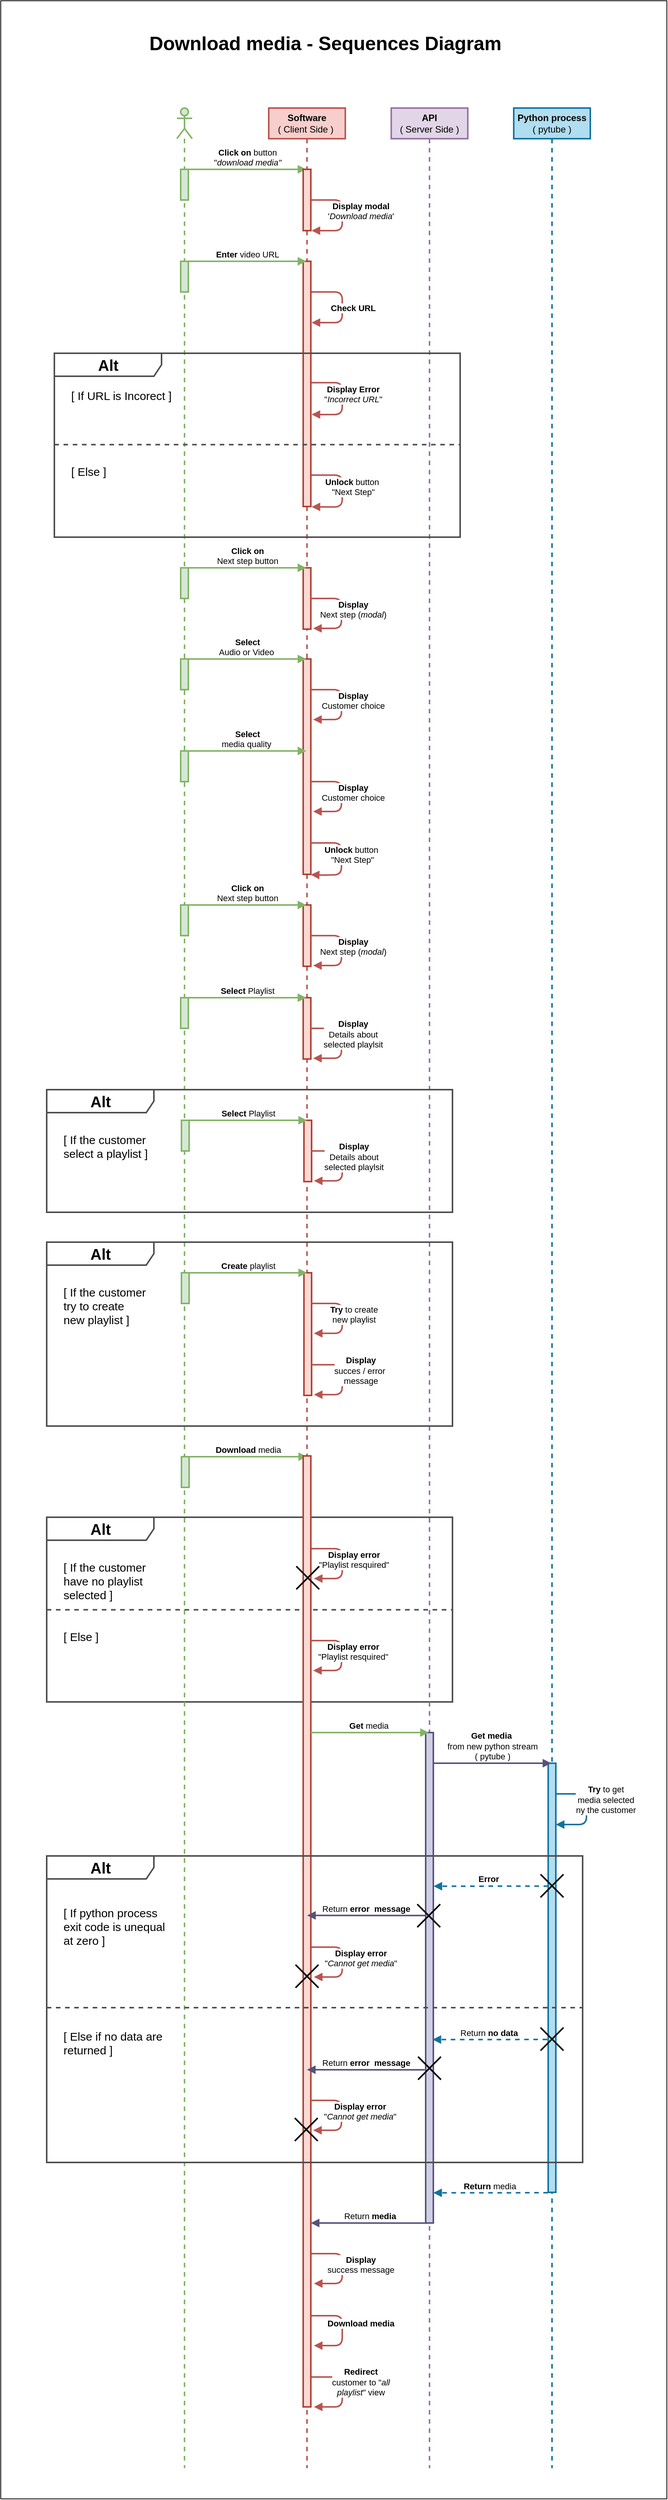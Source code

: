 <mxfile>
    <diagram id="Sv7ANccjvepn01_EJuH9" name="Page-1">
        <mxGraphModel dx="2751" dy="1966" grid="1" gridSize="10" guides="1" tooltips="1" connect="1" arrows="1" fold="1" page="1" pageScale="1" pageWidth="1169" pageHeight="827" background="#ffffff" math="0" shadow="0">
            <root>
                <mxCell id="0"/>
                <mxCell id="1" parent="0"/>
                <mxCell id="136" value="" style="rounded=0;whiteSpace=wrap;html=1;fillColor=none;strokeColor=#000000;" vertex="1" parent="1">
                    <mxGeometry x="-80" y="-20" width="870" height="3260" as="geometry"/>
                </mxCell>
                <mxCell id="89" value="&lt;b&gt;&lt;font style=&quot;font-size: 20px&quot;&gt;Alt&lt;/font&gt;&lt;/b&gt;" style="shape=umlFrame;tabWidth=110;tabHeight=30;tabPosition=left;html=1;boundedLbl=1;labelInHeader=1;width=140;height=30;fillColor=none;strokeColor=#4D4D4D;strokeWidth=2;fontColor=#000000;container=0;" vertex="1" parent="1">
                    <mxGeometry x="-20" y="1959" width="530" height="241" as="geometry"/>
                </mxCell>
                <mxCell id="2" value="" style="shape=umlLifeline;participant=umlActor;perimeter=lifelinePerimeter;whiteSpace=wrap;html=1;container=0;collapsible=0;recursiveResize=0;verticalAlign=top;spacingTop=36;outlineConnect=0;strokeWidth=2;strokeColor=#82b366;fillColor=#d5e8d4;" parent="1" vertex="1">
                    <mxGeometry x="150" y="120" width="20" height="3080" as="geometry"/>
                </mxCell>
                <mxCell id="3" value="&lt;b&gt;Software&lt;/b&gt;&lt;br&gt;( Client Side )&amp;nbsp;" style="shape=umlLifeline;perimeter=lifelinePerimeter;whiteSpace=wrap;html=1;container=0;collapsible=0;recursiveResize=0;outlineConnect=0;strokeColor=#b85450;strokeWidth=2;fillColor=#f8cecc;fontColor=#000000;" parent="1" vertex="1">
                    <mxGeometry x="270" y="120" width="100" height="3080" as="geometry"/>
                </mxCell>
                <mxCell id="4" value="&lt;b&gt;API&lt;/b&gt;&lt;br&gt;( Server Side )" style="shape=umlLifeline;perimeter=lifelinePerimeter;whiteSpace=wrap;html=1;container=0;collapsible=0;recursiveResize=0;outlineConnect=0;strokeColor=#9673a6;strokeWidth=2;fillColor=#e1d5e7;fontColor=#000000;" parent="1" vertex="1">
                    <mxGeometry x="430" y="120" width="100" height="3080" as="geometry"/>
                </mxCell>
                <mxCell id="5" value="&lt;b&gt;Python process&lt;/b&gt;&lt;br&gt;( pytube )" style="shape=umlLifeline;perimeter=lifelinePerimeter;whiteSpace=wrap;html=1;container=0;collapsible=0;recursiveResize=0;outlineConnect=0;strokeColor=#10739e;strokeWidth=2;fillColor=#b1ddf0;fontColor=#000000;" parent="1" vertex="1">
                    <mxGeometry x="590" y="120" width="100" height="3080" as="geometry"/>
                </mxCell>
                <mxCell id="16" value="&lt;b&gt;Click on&lt;/b&gt; button&lt;br&gt;&quot;&lt;i&gt;download media&quot;&lt;/i&gt;" style="html=1;verticalAlign=bottom;endArrow=block;fontColor=#000000;labelBackgroundColor=none;strokeWidth=2;fillColor=#d5e8d4;gradientColor=#97d077;strokeColor=#82b366;" parent="1" edge="1" target="3">
                    <mxGeometry width="80" relative="1" as="geometry">
                        <mxPoint x="165" y="200" as="sourcePoint"/>
                        <mxPoint x="245" y="200" as="targetPoint"/>
                    </mxGeometry>
                </mxCell>
                <mxCell id="24" value="Download media - Sequences Diagram" style="text;align=center;fontStyle=1;verticalAlign=middle;spacingLeft=3;spacingRight=3;strokeColor=none;rotatable=0;points=[[0,0.5],[1,0.5]];portConstraint=eastwest;fontColor=#000000;fontSize=25;" parent="1" vertex="1">
                    <mxGeometry x="304" y="20" width="80" height="26" as="geometry"/>
                </mxCell>
                <mxCell id="6" value="" style="html=1;points=[];perimeter=orthogonalPerimeter;strokeColor=#82b366;strokeWidth=2;fillColor=#d5e8d4;" parent="1" vertex="1">
                    <mxGeometry x="155" y="200" width="10" height="40" as="geometry"/>
                </mxCell>
                <mxCell id="30" value="" style="html=1;points=[];perimeter=orthogonalPerimeter;strokeColor=#ae4132;strokeWidth=2;fillColor=#fad9d5;" vertex="1" parent="1">
                    <mxGeometry x="315" y="320" width="10" height="320" as="geometry"/>
                </mxCell>
                <mxCell id="31" value="&lt;b&gt;Check URL&lt;/b&gt;" style="html=1;verticalAlign=bottom;endArrow=block;fontColor=#000000;labelBackgroundColor=#FFFFFF;strokeWidth=2;fillColor=#f8cecc;strokeColor=#b85450;" edge="1" parent="1">
                    <mxGeometry x="0.167" y="14" width="80" relative="1" as="geometry">
                        <mxPoint x="326.0" y="360" as="sourcePoint"/>
                        <mxPoint x="326" y="400" as="targetPoint"/>
                        <Array as="points">
                            <mxPoint x="366" y="360"/>
                            <mxPoint x="366" y="400"/>
                        </Array>
                        <mxPoint as="offset"/>
                    </mxGeometry>
                </mxCell>
                <mxCell id="32" value="&lt;b&gt;Enter &lt;/b&gt;video&lt;b&gt;&amp;nbsp;&lt;/b&gt;URL" style="html=1;verticalAlign=bottom;endArrow=block;fontColor=#000000;labelBackgroundColor=none;strokeWidth=2;fillColor=#d5e8d4;gradientColor=#97d077;strokeColor=#82b366;" edge="1" parent="1">
                    <mxGeometry width="80" relative="1" as="geometry">
                        <mxPoint x="165" y="320" as="sourcePoint"/>
                        <mxPoint x="319" y="320" as="targetPoint"/>
                    </mxGeometry>
                </mxCell>
                <mxCell id="33" value="" style="html=1;points=[];perimeter=orthogonalPerimeter;strokeColor=#82b366;strokeWidth=2;fillColor=#d5e8d4;" vertex="1" parent="1">
                    <mxGeometry x="155" y="320" width="10" height="40" as="geometry"/>
                </mxCell>
                <mxCell id="9" value="" style="html=1;points=[];perimeter=orthogonalPerimeter;strokeColor=#ae4132;strokeWidth=2;fillColor=#fad9d5;" parent="1" vertex="1">
                    <mxGeometry x="315" y="200" width="10" height="80" as="geometry"/>
                </mxCell>
                <mxCell id="29" value="&lt;b&gt;Display modal&lt;/b&gt;&lt;br&gt;'&lt;i&gt;Download media&lt;/i&gt;'" style="html=1;verticalAlign=bottom;endArrow=block;fontColor=#000000;labelBackgroundColor=#FFFFFF;strokeWidth=2;fillColor=#f8cecc;strokeColor=#b85450;" edge="1" parent="1">
                    <mxGeometry x="0.167" y="24" width="80" relative="1" as="geometry">
                        <mxPoint x="326.0" y="240" as="sourcePoint"/>
                        <mxPoint x="326" y="280" as="targetPoint"/>
                        <Array as="points">
                            <mxPoint x="366" y="240"/>
                            <mxPoint x="366" y="280"/>
                        </Array>
                        <mxPoint as="offset"/>
                    </mxGeometry>
                </mxCell>
                <mxCell id="10" value="" style="html=1;points=[];perimeter=orthogonalPerimeter;strokeColor=#56517e;strokeWidth=2;fillColor=#d0cee2;" parent="1" vertex="1">
                    <mxGeometry x="475" y="2240" width="10" height="640" as="geometry"/>
                </mxCell>
                <mxCell id="11" value="" style="html=1;points=[];perimeter=orthogonalPerimeter;strokeColor=#10739e;strokeWidth=2;fillColor=#b1ddf0;" parent="1" vertex="1">
                    <mxGeometry x="635" y="2280" width="10" height="560" as="geometry"/>
                </mxCell>
                <mxCell id="25" value="&lt;b&gt;&lt;font style=&quot;font-size: 20px&quot;&gt;Alt&lt;/font&gt;&lt;/b&gt;" style="shape=umlFrame;tabWidth=110;tabHeight=30;tabPosition=left;html=1;boundedLbl=1;labelInHeader=1;width=140;height=30;fillColor=none;strokeColor=#4D4D4D;strokeWidth=2;fontColor=#000000;" parent="1" vertex="1">
                    <mxGeometry x="-10" y="440" width="530" height="240" as="geometry"/>
                </mxCell>
                <mxCell id="26" value="[ If URL is Incorect ]" style="text;fontColor=#000000;fontSize=15;" parent="25" vertex="1">
                    <mxGeometry width="100" height="20" relative="1" as="geometry">
                        <mxPoint x="20" y="40" as="offset"/>
                    </mxGeometry>
                </mxCell>
                <mxCell id="27" value="[ Else ]" style="line;strokeWidth=2;dashed=1;labelPosition=center;verticalLabelPosition=bottom;align=left;verticalAlign=top;spacingLeft=20;spacingTop=15;fontColor=#000000;strokeColor=#4D4D4D;labelBackgroundColor=none;fontSize=15;" parent="25" vertex="1">
                    <mxGeometry y="114.44" width="530" height="9.6" as="geometry"/>
                </mxCell>
                <mxCell id="37" value="&lt;b&gt;Display Error&lt;/b&gt;&lt;br&gt;&quot;&lt;i&gt;Incorrect URL&lt;/i&gt;&quot;" style="html=1;verticalAlign=bottom;endArrow=block;fontColor=#000000;labelBackgroundColor=#FFFFFF;strokeWidth=2;fillColor=#f8cecc;strokeColor=#b85450;entryX=0.634;entryY=0.333;entryDx=0;entryDy=0;entryPerimeter=0;" edge="1" parent="25" target="25">
                    <mxGeometry x="0.167" y="14" width="80" relative="1" as="geometry">
                        <mxPoint x="336" y="38.4" as="sourcePoint"/>
                        <mxPoint x="336" y="76.8" as="targetPoint"/>
                        <Array as="points">
                            <mxPoint x="376" y="38.4"/>
                            <mxPoint x="376" y="80"/>
                        </Array>
                        <mxPoint as="offset"/>
                    </mxGeometry>
                </mxCell>
                <mxCell id="38" value="&lt;b&gt;Unlock &lt;/b&gt;button&amp;nbsp;&lt;br&gt;&quot;Next Step&quot;" style="html=1;verticalAlign=bottom;endArrow=block;fontColor=#000000;labelBackgroundColor=#FFFFFF;strokeWidth=2;fillColor=#f8cecc;strokeColor=#b85450;entryX=0.634;entryY=0.333;entryDx=0;entryDy=0;entryPerimeter=0;" edge="1" parent="25">
                    <mxGeometry x="0.167" y="14" width="80" relative="1" as="geometry">
                        <mxPoint x="336" y="159.0" as="sourcePoint"/>
                        <mxPoint x="336.02" y="200.52" as="targetPoint"/>
                        <Array as="points">
                            <mxPoint x="376" y="159"/>
                            <mxPoint x="376" y="200.6"/>
                        </Array>
                        <mxPoint as="offset"/>
                    </mxGeometry>
                </mxCell>
                <mxCell id="39" value="" style="html=1;points=[];perimeter=orthogonalPerimeter;strokeColor=#ae4132;strokeWidth=2;fillColor=#fad9d5;" vertex="1" parent="1">
                    <mxGeometry x="315" y="839" width="10" height="281" as="geometry"/>
                </mxCell>
                <mxCell id="40" value="&lt;b&gt;Select&lt;/b&gt;&lt;br&gt;Audio or Video&lt;b&gt;&amp;nbsp;&lt;/b&gt;" style="html=1;verticalAlign=bottom;endArrow=block;fontColor=#000000;labelBackgroundColor=none;strokeWidth=2;fillColor=#d5e8d4;gradientColor=#97d077;strokeColor=#82b366;" edge="1" parent="1">
                    <mxGeometry width="80" relative="1" as="geometry">
                        <mxPoint x="165" y="839" as="sourcePoint"/>
                        <mxPoint x="319" y="839" as="targetPoint"/>
                    </mxGeometry>
                </mxCell>
                <mxCell id="41" value="" style="html=1;points=[];perimeter=orthogonalPerimeter;strokeColor=#82b366;strokeWidth=2;fillColor=#d5e8d4;" vertex="1" parent="1">
                    <mxGeometry x="155" y="839" width="10" height="40" as="geometry"/>
                </mxCell>
                <mxCell id="42" value="&lt;b&gt;Select&lt;/b&gt;&lt;br&gt;media quality&lt;b&gt;&amp;nbsp;&lt;/b&gt;" style="html=1;verticalAlign=bottom;endArrow=block;fontColor=#000000;labelBackgroundColor=none;strokeWidth=2;fillColor=#d5e8d4;gradientColor=#97d077;strokeColor=#82b366;" edge="1" parent="1">
                    <mxGeometry width="80" relative="1" as="geometry">
                        <mxPoint x="165" y="959" as="sourcePoint"/>
                        <mxPoint x="319" y="959" as="targetPoint"/>
                    </mxGeometry>
                </mxCell>
                <mxCell id="43" value="" style="html=1;points=[];perimeter=orthogonalPerimeter;strokeColor=#82b366;strokeWidth=2;fillColor=#d5e8d4;" vertex="1" parent="1">
                    <mxGeometry x="155" y="959" width="10" height="40" as="geometry"/>
                </mxCell>
                <mxCell id="44" value="&lt;b&gt;Display&lt;/b&gt;&lt;br&gt;Customer choice" style="html=1;verticalAlign=bottom;endArrow=block;fontColor=#000000;labelBackgroundColor=#FFFFFF;strokeWidth=2;fillColor=#f8cecc;strokeColor=#b85450;entryX=1.301;entryY=0.395;entryDx=0;entryDy=0;entryPerimeter=0;" edge="1" parent="1">
                    <mxGeometry x="0.207" y="15" width="80" relative="1" as="geometry">
                        <mxPoint x="325" y="879.0" as="sourcePoint"/>
                        <mxPoint x="328.01" y="918" as="targetPoint"/>
                        <Array as="points">
                            <mxPoint x="365" y="879"/>
                            <mxPoint x="365" y="918"/>
                        </Array>
                        <mxPoint as="offset"/>
                    </mxGeometry>
                </mxCell>
                <mxCell id="45" value="&lt;b&gt;Display&lt;/b&gt;&lt;br&gt;Customer choice" style="html=1;verticalAlign=bottom;endArrow=block;fontColor=#000000;labelBackgroundColor=#FFFFFF;strokeWidth=2;fillColor=#f8cecc;strokeColor=#b85450;entryX=1.301;entryY=0.395;entryDx=0;entryDy=0;entryPerimeter=0;" edge="1" parent="1">
                    <mxGeometry x="0.207" y="15" width="80" relative="1" as="geometry">
                        <mxPoint x="325" y="999.0" as="sourcePoint"/>
                        <mxPoint x="328.01" y="1038" as="targetPoint"/>
                        <Array as="points">
                            <mxPoint x="365" y="999"/>
                            <mxPoint x="365" y="1038"/>
                        </Array>
                        <mxPoint as="offset"/>
                    </mxGeometry>
                </mxCell>
                <mxCell id="47" value="&lt;b&gt;Unlock &lt;/b&gt;button&amp;nbsp;&lt;br&gt;&quot;Next Step&quot;" style="html=1;verticalAlign=bottom;endArrow=block;fontColor=#000000;labelBackgroundColor=#FFFFFF;strokeWidth=2;fillColor=#f8cecc;strokeColor=#b85450;entryX=0.634;entryY=0.333;entryDx=0;entryDy=0;entryPerimeter=0;" edge="1" parent="1">
                    <mxGeometry x="0.167" y="14" width="80" relative="1" as="geometry">
                        <mxPoint x="325" y="1079" as="sourcePoint"/>
                        <mxPoint x="325.02" y="1120.52" as="targetPoint"/>
                        <Array as="points">
                            <mxPoint x="365" y="1079"/>
                            <mxPoint x="365" y="1120.6"/>
                            <mxPoint x="339" y="1121"/>
                        </Array>
                        <mxPoint as="offset"/>
                    </mxGeometry>
                </mxCell>
                <mxCell id="48" value="" style="html=1;points=[];perimeter=orthogonalPerimeter;strokeColor=#ae4132;strokeWidth=2;fillColor=#fad9d5;" vertex="1" parent="1">
                    <mxGeometry x="315" y="720" width="10" height="80" as="geometry"/>
                </mxCell>
                <mxCell id="49" value="&lt;b&gt;Click on&lt;br&gt;&lt;/b&gt;Next step button" style="html=1;verticalAlign=bottom;endArrow=block;fontColor=#000000;labelBackgroundColor=none;strokeWidth=2;fillColor=#d5e8d4;gradientColor=#97d077;strokeColor=#82b366;" edge="1" parent="1">
                    <mxGeometry width="80" relative="1" as="geometry">
                        <mxPoint x="165" y="720" as="sourcePoint"/>
                        <mxPoint x="319" y="720" as="targetPoint"/>
                    </mxGeometry>
                </mxCell>
                <mxCell id="50" value="" style="html=1;points=[];perimeter=orthogonalPerimeter;strokeColor=#82b366;strokeWidth=2;fillColor=#d5e8d4;" vertex="1" parent="1">
                    <mxGeometry x="155" y="720" width="10" height="40" as="geometry"/>
                </mxCell>
                <mxCell id="51" value="&lt;b&gt;Display&lt;/b&gt;&lt;br&gt;Next step (&lt;i&gt;modal&lt;/i&gt;)" style="html=1;verticalAlign=bottom;endArrow=block;fontColor=#000000;labelBackgroundColor=#FFFFFF;strokeWidth=2;fillColor=#f8cecc;strokeColor=#b85450;entryX=1.301;entryY=0.395;entryDx=0;entryDy=0;entryPerimeter=0;" edge="1" parent="1">
                    <mxGeometry x="0.207" y="15" width="80" relative="1" as="geometry">
                        <mxPoint x="325" y="760.0" as="sourcePoint"/>
                        <mxPoint x="328.01" y="799" as="targetPoint"/>
                        <Array as="points">
                            <mxPoint x="365" y="760"/>
                            <mxPoint x="365" y="799"/>
                        </Array>
                        <mxPoint as="offset"/>
                    </mxGeometry>
                </mxCell>
                <mxCell id="52" value="" style="html=1;points=[];perimeter=orthogonalPerimeter;strokeColor=#ae4132;strokeWidth=2;fillColor=#fad9d5;" vertex="1" parent="1">
                    <mxGeometry x="315" y="1160" width="10" height="80" as="geometry"/>
                </mxCell>
                <mxCell id="53" value="&lt;b&gt;Click on&lt;br&gt;&lt;/b&gt;Next step button" style="html=1;verticalAlign=bottom;endArrow=block;fontColor=#000000;labelBackgroundColor=none;strokeWidth=2;fillColor=#d5e8d4;gradientColor=#97d077;strokeColor=#82b366;" edge="1" parent="1">
                    <mxGeometry width="80" relative="1" as="geometry">
                        <mxPoint x="165" y="1160" as="sourcePoint"/>
                        <mxPoint x="319" y="1160" as="targetPoint"/>
                    </mxGeometry>
                </mxCell>
                <mxCell id="54" value="" style="html=1;points=[];perimeter=orthogonalPerimeter;strokeColor=#82b366;strokeWidth=2;fillColor=#d5e8d4;" vertex="1" parent="1">
                    <mxGeometry x="155" y="1160" width="10" height="40" as="geometry"/>
                </mxCell>
                <mxCell id="55" value="&lt;b&gt;Display&lt;/b&gt;&lt;br&gt;Next step (&lt;i&gt;modal&lt;/i&gt;)" style="html=1;verticalAlign=bottom;endArrow=block;fontColor=#000000;labelBackgroundColor=#FFFFFF;strokeWidth=2;fillColor=#f8cecc;strokeColor=#b85450;entryX=1.301;entryY=0.395;entryDx=0;entryDy=0;entryPerimeter=0;" edge="1" parent="1">
                    <mxGeometry x="0.207" y="15" width="80" relative="1" as="geometry">
                        <mxPoint x="325" y="1200.0" as="sourcePoint"/>
                        <mxPoint x="328.01" y="1239" as="targetPoint"/>
                        <Array as="points">
                            <mxPoint x="365" y="1200"/>
                            <mxPoint x="365" y="1239"/>
                        </Array>
                        <mxPoint as="offset"/>
                    </mxGeometry>
                </mxCell>
                <mxCell id="60" value="" style="html=1;points=[];perimeter=orthogonalPerimeter;strokeColor=#ae4132;strokeWidth=2;fillColor=#fad9d5;" vertex="1" parent="1">
                    <mxGeometry x="315" y="1281" width="10" height="80" as="geometry"/>
                </mxCell>
                <mxCell id="61" value="&lt;b&gt;Select &lt;/b&gt;Playlist" style="html=1;verticalAlign=bottom;endArrow=block;fontColor=#000000;labelBackgroundColor=none;strokeWidth=2;fillColor=#d5e8d4;gradientColor=#97d077;strokeColor=#82b366;" edge="1" parent="1">
                    <mxGeometry width="80" relative="1" as="geometry">
                        <mxPoint x="165" y="1281" as="sourcePoint"/>
                        <mxPoint x="319" y="1281" as="targetPoint"/>
                    </mxGeometry>
                </mxCell>
                <mxCell id="62" value="" style="html=1;points=[];perimeter=orthogonalPerimeter;strokeColor=#82b366;strokeWidth=2;fillColor=#d5e8d4;" vertex="1" parent="1">
                    <mxGeometry x="155" y="1281" width="10" height="40" as="geometry"/>
                </mxCell>
                <mxCell id="63" value="&lt;b&gt;Display&lt;/b&gt;&lt;br&gt;Details about&lt;br&gt;selected playlsit" style="html=1;verticalAlign=bottom;endArrow=block;fontColor=#000000;labelBackgroundColor=#FFFFFF;strokeWidth=2;fillColor=#f8cecc;strokeColor=#b85450;entryX=1.301;entryY=0.395;entryDx=0;entryDy=0;entryPerimeter=0;" edge="1" parent="1">
                    <mxGeometry x="0.207" y="15" width="80" relative="1" as="geometry">
                        <mxPoint x="325" y="1321.0" as="sourcePoint"/>
                        <mxPoint x="328.01" y="1360" as="targetPoint"/>
                        <Array as="points">
                            <mxPoint x="365" y="1321"/>
                            <mxPoint x="365" y="1360"/>
                        </Array>
                        <mxPoint as="offset"/>
                    </mxGeometry>
                </mxCell>
                <mxCell id="64" value="&lt;b&gt;&lt;font style=&quot;font-size: 20px&quot;&gt;Alt&lt;/font&gt;&lt;/b&gt;" style="shape=umlFrame;tabWidth=110;tabHeight=30;tabPosition=left;html=1;boundedLbl=1;labelInHeader=1;width=140;height=30;fillColor=none;strokeColor=#4D4D4D;strokeWidth=2;fontColor=#000000;container=0;" vertex="1" parent="1">
                    <mxGeometry x="-20" y="1401" width="530" height="160" as="geometry"/>
                </mxCell>
                <mxCell id="65" value="[ If the customer &#10;select a playlist ]" style="text;fontColor=#000000;fontSize=15;" vertex="1" parent="1">
                    <mxGeometry x="-20" y="1411" width="100" height="30" as="geometry">
                        <mxPoint x="20" y="40" as="offset"/>
                    </mxGeometry>
                </mxCell>
                <mxCell id="72" value="" style="html=1;points=[];perimeter=orthogonalPerimeter;strokeColor=#ae4132;strokeWidth=2;fillColor=#fad9d5;" vertex="1" parent="1">
                    <mxGeometry x="316" y="1441" width="10" height="80" as="geometry"/>
                </mxCell>
                <mxCell id="73" value="&lt;b&gt;Select &lt;/b&gt;Playlist" style="html=1;verticalAlign=bottom;endArrow=block;fontColor=#000000;labelBackgroundColor=none;strokeWidth=2;fillColor=#d5e8d4;gradientColor=#97d077;strokeColor=#82b366;" edge="1" parent="1">
                    <mxGeometry width="80" relative="1" as="geometry">
                        <mxPoint x="166" y="1441" as="sourcePoint"/>
                        <mxPoint x="320" y="1441" as="targetPoint"/>
                    </mxGeometry>
                </mxCell>
                <mxCell id="74" value="" style="html=1;points=[];perimeter=orthogonalPerimeter;strokeColor=#82b366;strokeWidth=2;fillColor=#d5e8d4;" vertex="1" parent="1">
                    <mxGeometry x="156" y="1441" width="10" height="40" as="geometry"/>
                </mxCell>
                <mxCell id="75" value="&lt;b&gt;Display&lt;/b&gt;&lt;br&gt;Details about&lt;br&gt;selected playlsit" style="html=1;verticalAlign=bottom;endArrow=block;fontColor=#000000;labelBackgroundColor=#FFFFFF;strokeWidth=2;fillColor=#f8cecc;strokeColor=#b85450;entryX=1.301;entryY=0.395;entryDx=0;entryDy=0;entryPerimeter=0;" edge="1" parent="1">
                    <mxGeometry x="0.207" y="15" width="80" relative="1" as="geometry">
                        <mxPoint x="326" y="1481.0" as="sourcePoint"/>
                        <mxPoint x="329.01" y="1520" as="targetPoint"/>
                        <Array as="points">
                            <mxPoint x="366" y="1481"/>
                            <mxPoint x="366" y="1520"/>
                        </Array>
                        <mxPoint as="offset"/>
                    </mxGeometry>
                </mxCell>
                <mxCell id="82" value="&lt;b&gt;&lt;font style=&quot;font-size: 20px&quot;&gt;Alt&lt;/font&gt;&lt;/b&gt;" style="shape=umlFrame;tabWidth=110;tabHeight=30;tabPosition=left;html=1;boundedLbl=1;labelInHeader=1;width=140;height=30;fillColor=none;strokeColor=#4D4D4D;strokeWidth=2;fontColor=#000000;container=0;" vertex="1" parent="1">
                    <mxGeometry x="-20" y="1600" width="530" height="240" as="geometry"/>
                </mxCell>
                <mxCell id="83" value="[ If the customer &#10;try to create&#10;new playlist ]" style="text;fontColor=#000000;fontSize=15;" vertex="1" parent="1">
                    <mxGeometry x="-20" y="1610" width="100" height="30" as="geometry">
                        <mxPoint x="20" y="40" as="offset"/>
                    </mxGeometry>
                </mxCell>
                <mxCell id="84" value="" style="html=1;points=[];perimeter=orthogonalPerimeter;strokeColor=#ae4132;strokeWidth=2;fillColor=#fad9d5;" vertex="1" parent="1">
                    <mxGeometry x="316" y="1640" width="10" height="160" as="geometry"/>
                </mxCell>
                <mxCell id="85" value="&lt;b&gt;Create &lt;/b&gt;playlist" style="html=1;verticalAlign=bottom;endArrow=block;fontColor=#000000;labelBackgroundColor=none;strokeWidth=2;fillColor=#d5e8d4;gradientColor=#97d077;strokeColor=#82b366;" edge="1" parent="1">
                    <mxGeometry width="80" relative="1" as="geometry">
                        <mxPoint x="166" y="1640" as="sourcePoint"/>
                        <mxPoint x="320" y="1640" as="targetPoint"/>
                    </mxGeometry>
                </mxCell>
                <mxCell id="86" value="" style="html=1;points=[];perimeter=orthogonalPerimeter;strokeColor=#82b366;strokeWidth=2;fillColor=#d5e8d4;" vertex="1" parent="1">
                    <mxGeometry x="156" y="1640" width="10" height="40" as="geometry"/>
                </mxCell>
                <mxCell id="87" value="&lt;b&gt;Try &lt;/b&gt;to create&lt;br&gt;new playlist" style="html=1;verticalAlign=bottom;endArrow=block;fontColor=#000000;labelBackgroundColor=#FFFFFF;strokeWidth=2;fillColor=#f8cecc;strokeColor=#b85450;entryX=1.301;entryY=0.395;entryDx=0;entryDy=0;entryPerimeter=0;" edge="1" parent="1">
                    <mxGeometry x="0.207" y="15" width="80" relative="1" as="geometry">
                        <mxPoint x="326" y="1680" as="sourcePoint"/>
                        <mxPoint x="329.01" y="1719" as="targetPoint"/>
                        <Array as="points">
                            <mxPoint x="366" y="1680"/>
                            <mxPoint x="366" y="1719"/>
                        </Array>
                        <mxPoint as="offset"/>
                    </mxGeometry>
                </mxCell>
                <mxCell id="88" value="&lt;b&gt;Display&lt;/b&gt;&lt;br&gt;succes / error&amp;nbsp;&lt;br&gt;message" style="html=1;verticalAlign=bottom;endArrow=block;fontColor=#000000;labelBackgroundColor=#FFFFFF;strokeWidth=2;fillColor=#f8cecc;strokeColor=#b85450;entryX=1.301;entryY=0.395;entryDx=0;entryDy=0;entryPerimeter=0;" edge="1" parent="1">
                    <mxGeometry x="0.207" y="24" width="80" relative="1" as="geometry">
                        <mxPoint x="326" y="1760" as="sourcePoint"/>
                        <mxPoint x="329.01" y="1799" as="targetPoint"/>
                        <Array as="points">
                            <mxPoint x="366" y="1760"/>
                            <mxPoint x="366" y="1799"/>
                        </Array>
                        <mxPoint as="offset"/>
                    </mxGeometry>
                </mxCell>
                <mxCell id="90" value="[ If the customer &#10;have no playlist&#10;selected ]" style="text;fontColor=#000000;fontSize=15;" vertex="1" parent="1">
                    <mxGeometry x="-20" y="1969" width="100" height="30" as="geometry">
                        <mxPoint x="20" y="40" as="offset"/>
                    </mxGeometry>
                </mxCell>
                <mxCell id="92" value="&lt;b&gt;Download &lt;/b&gt;media" style="html=1;verticalAlign=bottom;endArrow=block;fontColor=#000000;labelBackgroundColor=none;strokeWidth=2;fillColor=#d5e8d4;gradientColor=#97d077;strokeColor=#82b366;" edge="1" parent="1">
                    <mxGeometry width="80" relative="1" as="geometry">
                        <mxPoint x="166.0" y="1880" as="sourcePoint"/>
                        <mxPoint x="320" y="1880" as="targetPoint"/>
                    </mxGeometry>
                </mxCell>
                <mxCell id="93" value="" style="html=1;points=[];perimeter=orthogonalPerimeter;strokeColor=#82b366;strokeWidth=2;fillColor=#d5e8d4;" vertex="1" parent="1">
                    <mxGeometry x="156" y="1880" width="10" height="40" as="geometry"/>
                </mxCell>
                <mxCell id="94" value="&lt;b&gt;Display error&lt;/b&gt;&lt;br&gt;&quot;Playlist resquired&quot;" style="html=1;verticalAlign=bottom;endArrow=block;fontColor=#000000;labelBackgroundColor=#FFFFFF;strokeWidth=2;fillColor=#f8cecc;strokeColor=#b85450;entryX=1.401;entryY=0.399;entryDx=0;entryDy=0;entryPerimeter=0;" edge="1" parent="1">
                    <mxGeometry x="0.207" y="15" width="80" relative="1" as="geometry">
                        <mxPoint x="326.0" y="2000" as="sourcePoint"/>
                        <mxPoint x="329.01" y="2038.999" as="targetPoint"/>
                        <Array as="points">
                            <mxPoint x="366" y="2000"/>
                            <mxPoint x="366" y="2039"/>
                        </Array>
                        <mxPoint as="offset"/>
                    </mxGeometry>
                </mxCell>
                <mxCell id="96" value="[ Else ]" style="line;strokeWidth=2;dashed=1;labelPosition=center;verticalLabelPosition=bottom;align=left;verticalAlign=top;spacingLeft=20;spacingTop=15;fontColor=#000000;strokeColor=#4D4D4D;labelBackgroundColor=none;fontSize=15;" vertex="1" parent="1">
                    <mxGeometry x="-20" y="2075" width="530" height="9.6" as="geometry"/>
                </mxCell>
                <mxCell id="91" value="" style="html=1;points=[];perimeter=orthogonalPerimeter;strokeColor=#ae4132;strokeWidth=2;fillColor=#fad9d5;" vertex="1" parent="1">
                    <mxGeometry x="315" y="1879" width="10" height="1241" as="geometry"/>
                </mxCell>
                <mxCell id="97" value="&lt;b&gt;Display error&lt;/b&gt;&lt;br&gt;&quot;Playlist resquired&quot;" style="html=1;verticalAlign=bottom;endArrow=block;fontColor=#000000;labelBackgroundColor=#FFFFFF;strokeWidth=2;fillColor=#f8cecc;strokeColor=#b85450;entryX=1.301;entryY=0.395;entryDx=0;entryDy=0;entryPerimeter=0;" edge="1" parent="1">
                    <mxGeometry x="0.207" y="15" width="80" relative="1" as="geometry">
                        <mxPoint x="325.0" y="2120" as="sourcePoint"/>
                        <mxPoint x="328.01" y="2159" as="targetPoint"/>
                        <Array as="points">
                            <mxPoint x="365" y="2120"/>
                            <mxPoint x="365" y="2159"/>
                        </Array>
                        <mxPoint as="offset"/>
                    </mxGeometry>
                </mxCell>
                <mxCell id="100" value="" style="shape=umlDestroy;strokeColor=#000000;strokeWidth=2;" vertex="1" parent="1">
                    <mxGeometry x="306" y="2023" width="30" height="30" as="geometry"/>
                </mxCell>
                <mxCell id="101" value="&lt;b&gt;Get &lt;/b&gt;media&amp;nbsp;" style="html=1;verticalAlign=bottom;endArrow=block;fontColor=#000000;labelBackgroundColor=none;strokeWidth=2;fillColor=#d5e8d4;gradientColor=#97d077;strokeColor=#82b366;" edge="1" parent="1">
                    <mxGeometry width="80" relative="1" as="geometry">
                        <mxPoint x="325.0" y="2240" as="sourcePoint"/>
                        <mxPoint x="479" y="2240" as="targetPoint"/>
                    </mxGeometry>
                </mxCell>
                <mxCell id="102" value="&lt;b&gt;Get media&amp;nbsp;&lt;/b&gt;&lt;br&gt;from new python stream&lt;br&gt;( pytube )" style="html=1;verticalAlign=bottom;endArrow=block;fontColor=#000000;labelBackgroundColor=none;strokeWidth=2;fillColor=#d0cee2;strokeColor=#56517e;" edge="1" parent="1">
                    <mxGeometry width="80" relative="1" as="geometry">
                        <mxPoint x="485" y="2280" as="sourcePoint"/>
                        <mxPoint x="639" y="2280" as="targetPoint"/>
                    </mxGeometry>
                </mxCell>
                <mxCell id="103" value="&lt;b&gt;Try &lt;/b&gt;to get&lt;br&gt;media selected&lt;br&gt;ny the customer" style="html=1;verticalAlign=bottom;endArrow=block;fontColor=#000000;labelBackgroundColor=#FFFFFF;strokeWidth=2;fillColor=#b1ddf0;strokeColor=#10739e;" edge="1" parent="1">
                    <mxGeometry x="0.167" y="25" width="80" relative="1" as="geometry">
                        <mxPoint x="645" y="2320" as="sourcePoint"/>
                        <mxPoint x="645" y="2360" as="targetPoint"/>
                        <Array as="points">
                            <mxPoint x="685" y="2320"/>
                            <mxPoint x="685" y="2360"/>
                        </Array>
                        <mxPoint as="offset"/>
                    </mxGeometry>
                </mxCell>
                <mxCell id="111" value="&lt;b&gt;&lt;font style=&quot;font-size: 20px&quot;&gt;Alt&lt;/font&gt;&lt;/b&gt;" style="shape=umlFrame;tabWidth=110;tabHeight=30;tabPosition=left;html=1;boundedLbl=1;labelInHeader=1;width=140;height=30;fillColor=none;strokeColor=#4D4D4D;strokeWidth=2;fontColor=#000000;container=0;" vertex="1" parent="1">
                    <mxGeometry x="-20" y="2401" width="700" height="400" as="geometry"/>
                </mxCell>
                <mxCell id="112" value="[ If python process&#10;exit code is unequal&#10;at zero ]" style="text;fontColor=#000000;fontSize=15;" vertex="1" parent="1">
                    <mxGeometry x="-20" y="2420" width="100" height="40" as="geometry">
                        <mxPoint x="20" y="40" as="offset"/>
                    </mxGeometry>
                </mxCell>
                <mxCell id="113" value="[ Else if no data are&#10;returned ]" style="line;strokeWidth=2;dashed=1;labelPosition=center;verticalLabelPosition=bottom;align=left;verticalAlign=top;spacingLeft=20;spacingTop=15;fontColor=#000000;strokeColor=#4D4D4D;labelBackgroundColor=none;fontSize=15;" vertex="1" parent="1">
                    <mxGeometry x="-20" y="2591.746" width="700" height="14.4" as="geometry"/>
                </mxCell>
                <mxCell id="105" value="&lt;b&gt;Error&amp;nbsp;&amp;nbsp;&lt;/b&gt;" style="html=1;verticalAlign=bottom;endArrow=block;fontColor=#000000;labelBackgroundColor=none;strokeWidth=2;fillColor=#b1ddf0;strokeColor=#10739e;dashed=1;entryX=0.729;entryY=0.167;entryDx=0;entryDy=0;entryPerimeter=0;" edge="1" parent="1">
                    <mxGeometry width="80" relative="1" as="geometry">
                        <mxPoint x="635" y="2440.375" as="sourcePoint"/>
                        <mxPoint x="485.3" y="2440.495" as="targetPoint"/>
                    </mxGeometry>
                </mxCell>
                <mxCell id="116" value="Return&lt;b&gt; error&amp;nbsp; message&lt;/b&gt;" style="html=1;verticalAlign=bottom;endArrow=block;fontColor=#000000;labelBackgroundColor=none;strokeWidth=2;fillColor=#d0cee2;strokeColor=#56517e;entryX=0.486;entryY=0.333;entryDx=0;entryDy=0;entryPerimeter=0;" edge="1" parent="1">
                    <mxGeometry width="80" relative="1" as="geometry">
                        <mxPoint x="474" y="2478.75" as="sourcePoint"/>
                        <mxPoint x="320.2" y="2478.63" as="targetPoint"/>
                    </mxGeometry>
                </mxCell>
                <mxCell id="117" value="Return&lt;b&gt; no data&amp;nbsp;&lt;/b&gt;" style="html=1;verticalAlign=bottom;endArrow=block;fontColor=#000000;labelBackgroundColor=none;strokeWidth=2;fillColor=#b1ddf0;strokeColor=#10739e;dashed=1;entryX=0.729;entryY=0.167;entryDx=0;entryDy=0;entryPerimeter=0;" edge="1" parent="1">
                    <mxGeometry width="80" relative="1" as="geometry">
                        <mxPoint x="633.7" y="2640.53" as="sourcePoint"/>
                        <mxPoint x="484.0" y="2640.65" as="targetPoint"/>
                    </mxGeometry>
                </mxCell>
                <mxCell id="118" value="Return&lt;b&gt; error&amp;nbsp; message&lt;/b&gt;" style="html=1;verticalAlign=bottom;endArrow=block;fontColor=#000000;labelBackgroundColor=none;strokeWidth=2;fillColor=#d0cee2;strokeColor=#56517e;entryX=0.486;entryY=0.333;entryDx=0;entryDy=0;entryPerimeter=0;" edge="1" parent="1">
                    <mxGeometry width="80" relative="1" as="geometry">
                        <mxPoint x="473.8" y="2680.12" as="sourcePoint"/>
                        <mxPoint x="320.0" y="2680" as="targetPoint"/>
                    </mxGeometry>
                </mxCell>
                <mxCell id="119" value="" style="shape=umlDestroy;strokeColor=#000000;strokeWidth=2;" vertex="1" parent="1">
                    <mxGeometry x="625" y="2425" width="30" height="30" as="geometry"/>
                </mxCell>
                <mxCell id="120" value="&lt;b&gt;Display error&lt;/b&gt;&lt;br&gt;&quot;&lt;i&gt;Cannot get media&lt;/i&gt;&quot;" style="html=1;verticalAlign=bottom;endArrow=block;fontColor=#000000;labelBackgroundColor=#FFFFFF;strokeWidth=2;fillColor=#f8cecc;strokeColor=#b85450;entryX=1.301;entryY=0.395;entryDx=0;entryDy=0;entryPerimeter=0;" edge="1" parent="1">
                    <mxGeometry x="0.207" y="24" width="80" relative="1" as="geometry">
                        <mxPoint x="326.0" y="2520" as="sourcePoint"/>
                        <mxPoint x="329.01" y="2559" as="targetPoint"/>
                        <Array as="points">
                            <mxPoint x="366" y="2520"/>
                            <mxPoint x="366" y="2559"/>
                        </Array>
                        <mxPoint as="offset"/>
                    </mxGeometry>
                </mxCell>
                <mxCell id="121" value="" style="shape=umlDestroy;strokeColor=#000000;strokeWidth=2;" vertex="1" parent="1">
                    <mxGeometry x="305" y="2543" width="30" height="30" as="geometry"/>
                </mxCell>
                <mxCell id="122" value="" style="shape=umlDestroy;strokeColor=#000000;strokeWidth=2;" vertex="1" parent="1">
                    <mxGeometry x="625" y="2625" width="30" height="30" as="geometry"/>
                </mxCell>
                <mxCell id="123" value="&lt;b&gt;Display error&lt;/b&gt;&lt;br&gt;&quot;&lt;i&gt;Cannot get media&lt;/i&gt;&quot;" style="html=1;verticalAlign=bottom;endArrow=block;fontColor=#000000;labelBackgroundColor=#FFFFFF;strokeWidth=2;fillColor=#f8cecc;strokeColor=#b85450;entryX=1.301;entryY=0.395;entryDx=0;entryDy=0;entryPerimeter=0;" edge="1" parent="1">
                    <mxGeometry x="0.207" y="24" width="80" relative="1" as="geometry">
                        <mxPoint x="325.0" y="2720" as="sourcePoint"/>
                        <mxPoint x="328.01" y="2759" as="targetPoint"/>
                        <Array as="points">
                            <mxPoint x="365" y="2720"/>
                            <mxPoint x="365" y="2759"/>
                        </Array>
                        <mxPoint as="offset"/>
                    </mxGeometry>
                </mxCell>
                <mxCell id="124" value="" style="shape=umlDestroy;strokeColor=#000000;strokeWidth=2;" vertex="1" parent="1">
                    <mxGeometry x="304" y="2743" width="30" height="30" as="geometry"/>
                </mxCell>
                <mxCell id="125" value="" style="shape=umlDestroy;strokeColor=#000000;strokeWidth=2;" vertex="1" parent="1">
                    <mxGeometry x="464" y="2464" width="30" height="30" as="geometry"/>
                </mxCell>
                <mxCell id="126" value="" style="shape=umlDestroy;strokeColor=#000000;strokeWidth=2;" vertex="1" parent="1">
                    <mxGeometry x="465" y="2663" width="30" height="30" as="geometry"/>
                </mxCell>
                <mxCell id="130" value="&lt;b&gt;Return &lt;/b&gt;media&lt;b&gt;&amp;nbsp;&lt;/b&gt;" style="html=1;verticalAlign=bottom;endArrow=block;fontColor=#000000;labelBackgroundColor=none;strokeWidth=2;fillColor=#b1ddf0;strokeColor=#10739e;dashed=1;entryX=0.729;entryY=0.167;entryDx=0;entryDy=0;entryPerimeter=0;" edge="1" parent="1">
                    <mxGeometry width="80" relative="1" as="geometry">
                        <mxPoint x="634.7" y="2840.53" as="sourcePoint"/>
                        <mxPoint x="485" y="2840.65" as="targetPoint"/>
                    </mxGeometry>
                </mxCell>
                <mxCell id="132" value="&lt;b&gt;Display &lt;/b&gt;&lt;br&gt;success message" style="html=1;verticalAlign=bottom;endArrow=block;fontColor=#000000;labelBackgroundColor=#FFFFFF;strokeWidth=2;fillColor=#f8cecc;strokeColor=#b85450;entryX=1.301;entryY=0.395;entryDx=0;entryDy=0;entryPerimeter=0;" edge="1" parent="1">
                    <mxGeometry x="0.207" y="24" width="80" relative="1" as="geometry">
                        <mxPoint x="326.0" y="2920" as="sourcePoint"/>
                        <mxPoint x="329.01" y="2959" as="targetPoint"/>
                        <Array as="points">
                            <mxPoint x="366" y="2920"/>
                            <mxPoint x="366" y="2959"/>
                        </Array>
                        <mxPoint as="offset"/>
                    </mxGeometry>
                </mxCell>
                <mxCell id="133" value="Return&lt;b&gt; media&lt;/b&gt;" style="html=1;verticalAlign=bottom;endArrow=block;fontColor=#000000;labelBackgroundColor=none;strokeWidth=2;fillColor=#d0cee2;strokeColor=#56517e;entryX=0.486;entryY=0.333;entryDx=0;entryDy=0;entryPerimeter=0;" edge="1" parent="1">
                    <mxGeometry width="80" relative="1" as="geometry">
                        <mxPoint x="478.8" y="2880.12" as="sourcePoint"/>
                        <mxPoint x="325" y="2880.0" as="targetPoint"/>
                    </mxGeometry>
                </mxCell>
                <mxCell id="134" value="&lt;b&gt;Download media&lt;/b&gt;" style="html=1;verticalAlign=bottom;endArrow=block;fontColor=#000000;labelBackgroundColor=#FFFFFF;strokeWidth=2;fillColor=#f8cecc;strokeColor=#b85450;entryX=1.301;entryY=0.395;entryDx=0;entryDy=0;entryPerimeter=0;" edge="1" parent="1">
                    <mxGeometry x="0.017" y="24" width="80" relative="1" as="geometry">
                        <mxPoint x="326.0" y="3001" as="sourcePoint"/>
                        <mxPoint x="329.01" y="3040" as="targetPoint"/>
                        <Array as="points">
                            <mxPoint x="366" y="3001"/>
                            <mxPoint x="366" y="3040"/>
                        </Array>
                        <mxPoint as="offset"/>
                    </mxGeometry>
                </mxCell>
                <mxCell id="135" value="&lt;b&gt;Redirect&lt;/b&gt;&lt;br&gt;customer to &quot;&lt;i&gt;all&lt;br&gt;playlist&lt;/i&gt;&quot; view" style="html=1;verticalAlign=bottom;endArrow=block;fontColor=#000000;labelBackgroundColor=#FFFFFF;strokeWidth=2;fillColor=#f8cecc;strokeColor=#b85450;entryX=1.301;entryY=0.395;entryDx=0;entryDy=0;entryPerimeter=0;" edge="1" parent="1">
                    <mxGeometry x="0.19" y="24" width="80" relative="1" as="geometry">
                        <mxPoint x="326.0" y="3081.0" as="sourcePoint"/>
                        <mxPoint x="329.01" y="3120.0" as="targetPoint"/>
                        <Array as="points">
                            <mxPoint x="366" y="3081"/>
                            <mxPoint x="366" y="3120"/>
                        </Array>
                        <mxPoint as="offset"/>
                    </mxGeometry>
                </mxCell>
            </root>
        </mxGraphModel>
    </diagram>
</mxfile>